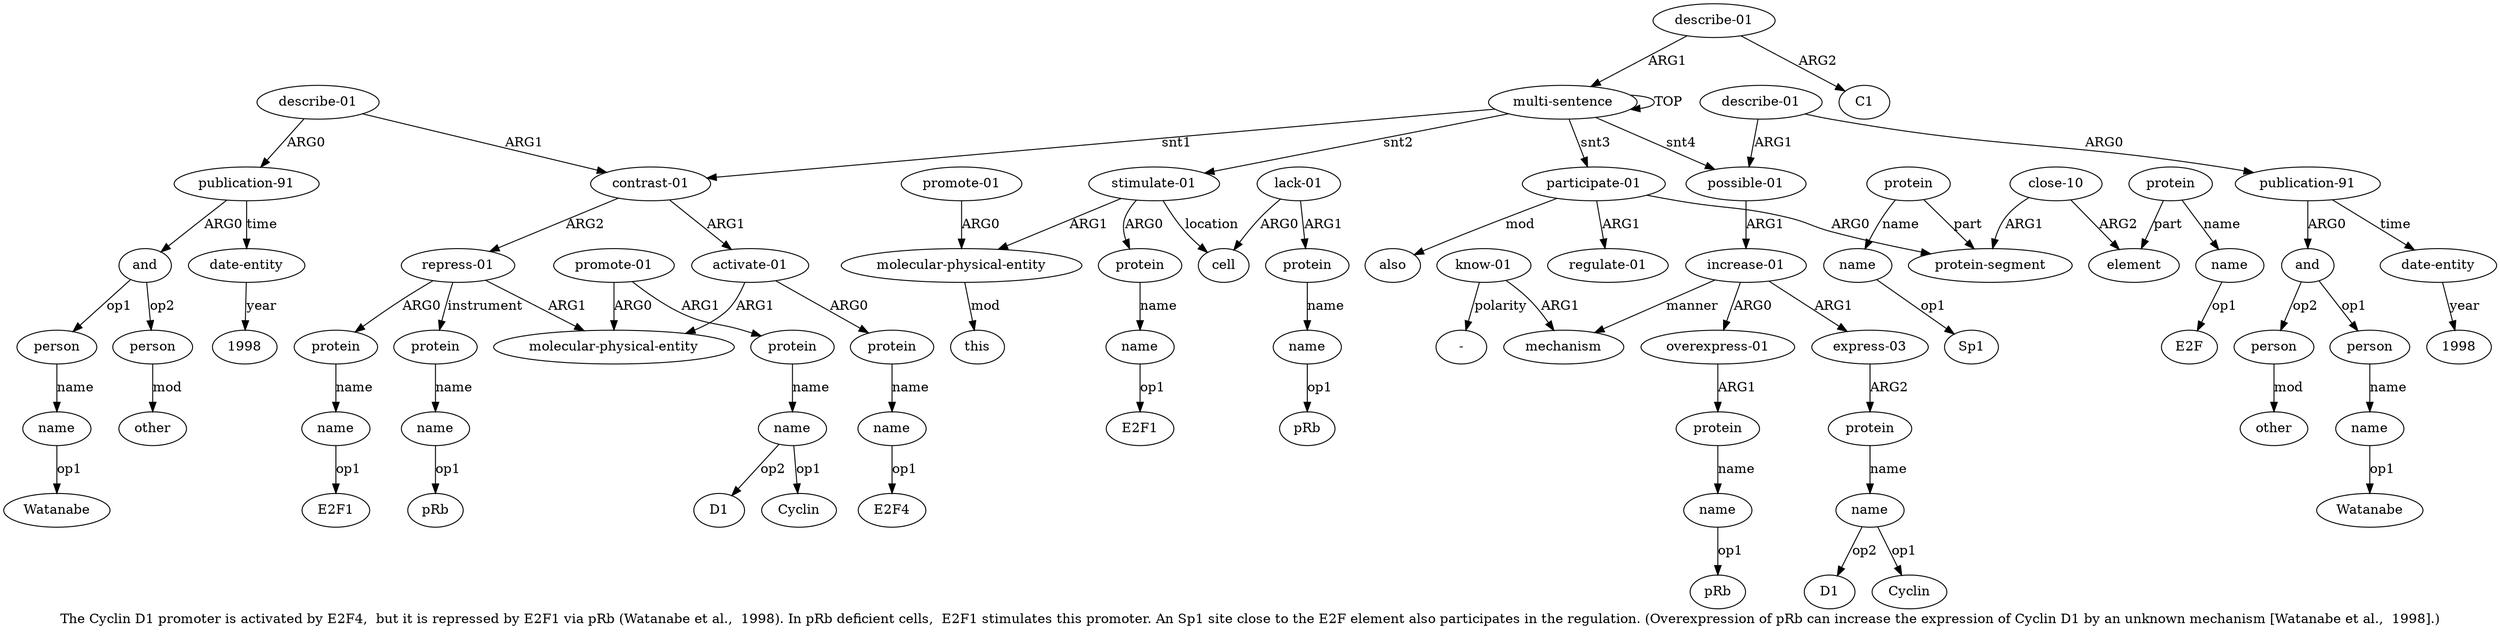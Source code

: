 digraph  {
	graph [label="The Cyclin D1 promoter is activated by E2F4,  but it is repressed by E2F1 via pRb (Watanabe et al.,  1998). In pRb deficient cells,  \
E2F1 stimulates this promoter. An Sp1 site close to the E2F element also participates in the regulation. (Overexpression of pRb \
can increase the expression of Cyclin D1 by an unknown mechanism [Watanabe et al.,  1998].)"];
	node [label="\N"];
	a20	 [color=black,
		gold_ind=20,
		gold_label=other,
		label=other,
		test_ind=20,
		test_label=other];
	a21	 [color=black,
		gold_ind=21,
		gold_label="date-entity",
		label="date-entity",
		test_ind=21,
		test_label="date-entity"];
	"a21 1998"	 [color=black,
		gold_ind=-1,
		gold_label=1998,
		label=1998,
		test_ind=-1,
		test_label=1998];
	a21 -> "a21 1998" [key=0,
	color=black,
	gold_label=year,
	label=year,
	test_label=year];
a22 [color=black,
	gold_ind=22,
	gold_label="stimulate-01",
	label="stimulate-01",
	test_ind=22,
	test_label="stimulate-01"];
a23 [color=black,
	gold_ind=23,
	gold_label=protein,
	label=protein,
	test_ind=23,
	test_label=protein];
a22 -> a23 [key=0,
color=black,
gold_label=ARG0,
label=ARG0,
test_label=ARG0];
a25 [color=black,
gold_ind=25,
gold_label="molecular-physical-entity",
label="molecular-physical-entity",
test_ind=25,
test_label="molecular-physical-entity"];
a22 -> a25 [key=0,
color=black,
gold_label=ARG1,
label=ARG1,
test_label=ARG1];
a28 [color=black,
gold_ind=28,
gold_label=cell,
label=cell,
test_ind=28,
test_label=cell];
a22 -> a28 [key=0,
color=black,
gold_label=location,
label=location,
test_label=location];
a24 [color=black,
gold_ind=24,
gold_label=name,
label=name,
test_ind=24,
test_label=name];
a23 -> a24 [key=0,
color=black,
gold_label=name,
label=name,
test_label=name];
"a24 E2F1" [color=black,
gold_ind=-1,
gold_label=E2F1,
label=E2F1,
test_ind=-1,
test_label=E2F1];
a24 -> "a24 E2F1" [key=0,
color=black,
gold_label=op1,
label=op1,
test_label=op1];
a27 [color=black,
gold_ind=27,
gold_label=this,
label=this,
test_ind=27,
test_label=this];
a25 -> a27 [key=0,
color=black,
gold_label=mod,
label=mod,
test_label=mod];
a26 [color=black,
gold_ind=26,
gold_label="promote-01",
label="promote-01",
test_ind=26,
test_label="promote-01"];
a26 -> a25 [key=0,
color=black,
gold_label=ARG0,
label=ARG0,
test_label=ARG0];
a29 [color=black,
gold_ind=29,
gold_label="lack-01",
label="lack-01",
test_ind=29,
test_label="lack-01"];
a29 -> a28 [key=0,
color=black,
gold_label=ARG0,
label=ARG0,
test_label=ARG0];
a30 [color=black,
gold_ind=30,
gold_label=protein,
label=protein,
test_ind=30,
test_label=protein];
a29 -> a30 [key=0,
color=black,
gold_label=ARG1,
label=ARG1,
test_label=ARG1];
a60 [color=black,
gold_ind=60,
gold_label="describe-01",
label="describe-01",
test_ind=60,
test_label="describe-01"];
a61 [color=black,
gold_ind=61,
gold_label=C1,
label=C1,
test_ind=61,
test_label=C1];
a60 -> a61 [key=0,
color=black,
gold_label=ARG2,
label=ARG2,
test_label=ARG2];
a0 [color=black,
gold_ind=0,
gold_label="multi-sentence",
label="multi-sentence",
test_ind=0,
test_label="multi-sentence"];
a60 -> a0 [key=0,
color=black,
gold_label=ARG1,
label=ARG1,
test_label=ARG1];
a31 [color=black,
gold_ind=31,
gold_label=name,
label=name,
test_ind=31,
test_label=name];
"a31 pRb" [color=black,
gold_ind=-1,
gold_label=pRb,
label=pRb,
test_ind=-1,
test_label=pRb];
a31 -> "a31 pRb" [key=0,
color=black,
gold_label=op1,
label=op1,
test_label=op1];
"a4 E2F4" [color=black,
gold_ind=-1,
gold_label=E2F4,
label=E2F4,
test_ind=-1,
test_label=E2F4];
a30 -> a31 [key=0,
color=black,
gold_label=name,
label=name,
test_label=name];
a37 [color=black,
gold_ind=37,
gold_label=element,
label=element,
test_ind=37,
test_label=element];
a36 [color=black,
gold_ind=36,
gold_label="close-10",
label="close-10",
test_ind=36,
test_label="close-10"];
a36 -> a37 [key=0,
color=black,
gold_label=ARG2,
label=ARG2,
test_label=ARG2];
a33 [color=black,
gold_ind=33,
gold_label="protein-segment",
label="protein-segment",
test_ind=33,
test_label="protein-segment"];
a36 -> a33 [key=0,
color=black,
gold_label=ARG1,
label=ARG1,
test_label=ARG1];
"a35 Sp1" [color=black,
gold_ind=-1,
gold_label=Sp1,
label=Sp1,
test_ind=-1,
test_label=Sp1];
a35 [color=black,
gold_ind=35,
gold_label=name,
label=name,
test_ind=35,
test_label=name];
a35 -> "a35 Sp1" [key=0,
color=black,
gold_label=op1,
label=op1,
test_label=op1];
"a8 D1" [color=black,
gold_ind=-1,
gold_label=D1,
label=D1,
test_ind=-1,
test_label=D1];
a34 [color=black,
gold_ind=34,
gold_label=protein,
label=protein,
test_ind=34,
test_label=protein];
a34 -> a33 [key=0,
color=black,
gold_label=part,
label=part,
test_label=part];
a34 -> a35 [key=0,
color=black,
gold_label=name,
label=name,
test_label=name];
"a11 E2F1" [color=black,
gold_ind=-1,
gold_label=E2F1,
label=E2F1,
test_ind=-1,
test_label=E2F1];
a51 [color=black,
gold_ind=51,
gold_label="know-01",
label="know-01",
test_ind=51,
test_label="know-01"];
a50 [color=black,
gold_ind=50,
gold_label=mechanism,
label=mechanism,
test_ind=50,
test_label=mechanism];
a51 -> a50 [key=0,
color=black,
gold_label=ARG1,
label=ARG1,
test_label=ARG1];
"a51 -" [color=black,
gold_ind=-1,
gold_label="-",
label="-",
test_ind=-1,
test_label="-"];
a51 -> "a51 -" [key=0,
color=black,
gold_label=polarity,
label=polarity,
test_label=polarity];
a53 [color=black,
gold_ind=53,
gold_label="publication-91",
label="publication-91",
test_ind=53,
test_label="publication-91"];
a54 [color=black,
gold_ind=54,
gold_label=and,
label=and,
test_ind=54,
test_label=and];
a53 -> a54 [key=0,
color=black,
gold_label=ARG0,
label=ARG0,
test_label=ARG0];
a59 [color=black,
gold_ind=59,
gold_label="date-entity",
label="date-entity",
test_ind=59,
test_label="date-entity"];
a53 -> a59 [key=0,
color=black,
gold_label=time,
label=time,
test_label=time];
a52 [color=black,
gold_ind=52,
gold_label="describe-01",
label="describe-01",
test_ind=52,
test_label="describe-01"];
a52 -> a53 [key=0,
color=black,
gold_label=ARG0,
label=ARG0,
test_label=ARG0];
a42 [color=black,
gold_ind=42,
gold_label="possible-01",
label="possible-01",
test_ind=42,
test_label="possible-01"];
a52 -> a42 [key=0,
color=black,
gold_label=ARG1,
label=ARG1,
test_label=ARG1];
a55 [color=black,
gold_ind=55,
gold_label=person,
label=person,
test_ind=55,
test_label=person];
a56 [color=black,
gold_ind=56,
gold_label=name,
label=name,
test_ind=56,
test_label=name];
a55 -> a56 [key=0,
color=black,
gold_label=name,
label=name,
test_label=name];
a54 -> a55 [key=0,
color=black,
gold_label=op1,
label=op1,
test_label=op1];
a57 [color=black,
gold_ind=57,
gold_label=person,
label=person,
test_ind=57,
test_label=person];
a54 -> a57 [key=0,
color=black,
gold_label=op2,
label=op2,
test_label=op2];
a58 [color=black,
gold_ind=58,
gold_label=other,
label=other,
test_ind=58,
test_label=other];
a57 -> a58 [key=0,
color=black,
gold_label=mod,
label=mod,
test_label=mod];
"a56 Watanabe" [color=black,
gold_ind=-1,
gold_label=Watanabe,
label=Watanabe,
test_ind=-1,
test_label=Watanabe];
a56 -> "a56 Watanabe" [key=0,
color=black,
gold_label=op1,
label=op1,
test_label=op1];
"a59 1998" [color=black,
gold_ind=-1,
gold_label=1998,
label=1998,
test_ind=-1,
test_label=1998];
a59 -> "a59 1998" [key=0,
color=black,
gold_label=year,
label=year,
test_label=year];
"a49 D1" [color=black,
gold_ind=-1,
gold_label=D1,
label=D1,
test_ind=-1,
test_label=D1];
"a13 pRb" [color=black,
gold_ind=-1,
gold_label=pRb,
label=pRb,
test_ind=-1,
test_label=pRb];
a32 [color=black,
gold_ind=32,
gold_label="participate-01",
label="participate-01",
test_ind=32,
test_label="participate-01"];
a32 -> a33 [key=0,
color=black,
gold_label=ARG0,
label=ARG0,
test_label=ARG0];
a40 [color=black,
gold_ind=40,
gold_label="regulate-01",
label="regulate-01",
test_ind=40,
test_label="regulate-01"];
a32 -> a40 [key=0,
color=black,
gold_label=ARG1,
label=ARG1,
test_label=ARG1];
a41 [color=black,
gold_ind=41,
gold_label=also,
label=also,
test_ind=41,
test_label=also];
a32 -> a41 [key=0,
color=black,
gold_label=mod,
label=mod,
test_label=mod];
a15 [color=black,
gold_ind=15,
gold_label="publication-91",
label="publication-91",
test_ind=15,
test_label="publication-91"];
a15 -> a21 [key=0,
color=black,
gold_label=time,
label=time,
test_label=time];
a16 [color=black,
gold_ind=16,
gold_label=and,
label=and,
test_ind=16,
test_label=and];
a15 -> a16 [key=0,
color=black,
gold_label=ARG0,
label=ARG0,
test_label=ARG0];
a14 [color=black,
gold_ind=14,
gold_label="describe-01",
label="describe-01",
test_ind=14,
test_label="describe-01"];
a14 -> a15 [key=0,
color=black,
gold_label=ARG0,
label=ARG0,
test_label=ARG0];
a1 [color=black,
gold_ind=1,
gold_label="contrast-01",
label="contrast-01",
test_ind=1,
test_label="contrast-01"];
a14 -> a1 [key=0,
color=black,
gold_label=ARG1,
label=ARG1,
test_label=ARG1];
a17 [color=black,
gold_ind=17,
gold_label=person,
label=person,
test_ind=17,
test_label=person];
a18 [color=black,
gold_ind=18,
gold_label=name,
label=name,
test_ind=18,
test_label=name];
a17 -> a18 [key=0,
color=black,
gold_label=name,
label=name,
test_label=name];
a16 -> a17 [key=0,
color=black,
gold_label=op1,
label=op1,
test_label=op1];
a19 [color=black,
gold_ind=19,
gold_label=person,
label=person,
test_ind=19,
test_label=person];
a16 -> a19 [key=0,
color=black,
gold_label=op2,
label=op2,
test_label=op2];
a11 [color=black,
gold_ind=11,
gold_label=name,
label=name,
test_ind=11,
test_label=name];
a11 -> "a11 E2F1" [key=0,
color=black,
gold_label=op1,
label=op1,
test_label=op1];
a10 [color=black,
gold_ind=10,
gold_label=protein,
label=protein,
test_ind=10,
test_label=protein];
a10 -> a11 [key=0,
color=black,
gold_label=name,
label=name,
test_label=name];
a13 [color=black,
gold_ind=13,
gold_label=name,
label=name,
test_ind=13,
test_label=name];
a13 -> "a13 pRb" [key=0,
color=black,
gold_label=op1,
label=op1,
test_label=op1];
a12 [color=black,
gold_ind=12,
gold_label=protein,
label=protein,
test_ind=12,
test_label=protein];
a12 -> a13 [key=0,
color=black,
gold_label=name,
label=name,
test_label=name];
"a8 Cyclin" [color=black,
gold_ind=-1,
gold_label=Cyclin,
label=Cyclin,
test_ind=-1,
test_label=Cyclin];
a39 [color=black,
gold_ind=39,
gold_label=name,
label=name,
test_ind=39,
test_label=name];
"a39 E2F" [color=black,
gold_ind=-1,
gold_label=E2F,
label=E2F,
test_ind=-1,
test_label=E2F];
a39 -> "a39 E2F" [key=0,
color=black,
gold_label=op1,
label=op1,
test_label=op1];
a38 [color=black,
gold_ind=38,
gold_label=protein,
label=protein,
test_ind=38,
test_label=protein];
a38 -> a37 [key=0,
color=black,
gold_label=part,
label=part,
test_label=part];
a38 -> a39 [key=0,
color=black,
gold_label=name,
label=name,
test_label=name];
a19 -> a20 [key=0,
color=black,
gold_label=mod,
label=mod,
test_label=mod];
"a18 Watanabe" [color=black,
gold_ind=-1,
gold_label=Watanabe,
label=Watanabe,
test_ind=-1,
test_label=Watanabe];
a18 -> "a18 Watanabe" [key=0,
color=black,
gold_label=op1,
label=op1,
test_label=op1];
a2 [color=black,
gold_ind=2,
gold_label="activate-01",
label="activate-01",
test_ind=2,
test_label="activate-01"];
a1 -> a2 [key=0,
color=black,
gold_label=ARG1,
label=ARG1,
test_label=ARG1];
a9 [color=black,
gold_ind=9,
gold_label="repress-01",
label="repress-01",
test_ind=9,
test_label="repress-01"];
a1 -> a9 [key=0,
color=black,
gold_label=ARG2,
label=ARG2,
test_label=ARG2];
a0 -> a22 [key=0,
color=black,
gold_label=snt2,
label=snt2,
test_label=snt2];
a0 -> a32 [key=0,
color=black,
gold_label=snt3,
label=snt3,
test_label=snt3];
a0 -> a1 [key=0,
color=black,
gold_label=snt1,
label=snt1,
test_label=snt1];
a0 -> a0 [key=0,
color=black,
gold_label=TOP,
label=TOP,
test_label=TOP];
a0 -> a42 [key=0,
color=black,
gold_label=snt4,
label=snt4,
test_label=snt4];
a3 [color=black,
gold_ind=3,
gold_label=protein,
label=protein,
test_ind=3,
test_label=protein];
a4 [color=black,
gold_ind=4,
gold_label=name,
label=name,
test_ind=4,
test_label=name];
a3 -> a4 [key=0,
color=black,
gold_label=name,
label=name,
test_label=name];
a2 -> a3 [key=0,
color=black,
gold_label=ARG0,
label=ARG0,
test_label=ARG0];
a5 [color=black,
gold_ind=5,
gold_label="molecular-physical-entity",
label="molecular-physical-entity",
test_ind=5,
test_label="molecular-physical-entity"];
a2 -> a5 [key=0,
color=black,
gold_label=ARG1,
label=ARG1,
test_label=ARG1];
a4 -> "a4 E2F4" [key=0,
color=black,
gold_label=op1,
label=op1,
test_label=op1];
a7 [color=black,
gold_ind=7,
gold_label=protein,
label=protein,
test_ind=7,
test_label=protein];
a8 [color=black,
gold_ind=8,
gold_label=name,
label=name,
test_ind=8,
test_label=name];
a7 -> a8 [key=0,
color=black,
gold_label=name,
label=name,
test_label=name];
a6 [color=black,
gold_ind=6,
gold_label="promote-01",
label="promote-01",
test_ind=6,
test_label="promote-01"];
a6 -> a5 [key=0,
color=black,
gold_label=ARG0,
label=ARG0,
test_label=ARG0];
a6 -> a7 [key=0,
color=black,
gold_label=ARG1,
label=ARG1,
test_label=ARG1];
a9 -> a10 [key=0,
color=black,
gold_label=ARG0,
label=ARG0,
test_label=ARG0];
a9 -> a12 [key=0,
color=black,
gold_label=instrument,
label=instrument,
test_label=instrument];
a9 -> a5 [key=0,
color=black,
gold_label=ARG1,
label=ARG1,
test_label=ARG1];
a8 -> "a8 D1" [key=0,
color=black,
gold_label=op2,
label=op2,
test_label=op2];
a8 -> "a8 Cyclin" [key=0,
color=black,
gold_label=op1,
label=op1,
test_label=op1];
"a46 pRb" [color=black,
gold_ind=-1,
gold_label=pRb,
label=pRb,
test_ind=-1,
test_label=pRb];
a46 [color=black,
gold_ind=46,
gold_label=name,
label=name,
test_ind=46,
test_label=name];
a46 -> "a46 pRb" [key=0,
color=black,
gold_label=op1,
label=op1,
test_label=op1];
a47 [color=black,
gold_ind=47,
gold_label="express-03",
label="express-03",
test_ind=47,
test_label="express-03"];
a48 [color=black,
gold_ind=48,
gold_label=protein,
label=protein,
test_ind=48,
test_label=protein];
a47 -> a48 [key=0,
color=black,
gold_label=ARG2,
label=ARG2,
test_label=ARG2];
a44 [color=black,
gold_ind=44,
gold_label="overexpress-01",
label="overexpress-01",
test_ind=44,
test_label="overexpress-01"];
a45 [color=black,
gold_ind=45,
gold_label=protein,
label=protein,
test_ind=45,
test_label=protein];
a44 -> a45 [key=0,
color=black,
gold_label=ARG1,
label=ARG1,
test_label=ARG1];
a45 -> a46 [key=0,
color=black,
gold_label=name,
label=name,
test_label=name];
a43 [color=black,
gold_ind=43,
gold_label="increase-01",
label="increase-01",
test_ind=43,
test_label="increase-01"];
a42 -> a43 [key=0,
color=black,
gold_label=ARG1,
label=ARG1,
test_label=ARG1];
a43 -> a50 [key=0,
color=black,
gold_label=manner,
label=manner,
test_label=manner];
a43 -> a47 [key=0,
color=black,
gold_label=ARG1,
label=ARG1,
test_label=ARG1];
a43 -> a44 [key=0,
color=black,
gold_label=ARG0,
label=ARG0,
test_label=ARG0];
"a49 Cyclin" [color=black,
gold_ind=-1,
gold_label=Cyclin,
label=Cyclin,
test_ind=-1,
test_label=Cyclin];
a49 [color=black,
gold_ind=49,
gold_label=name,
label=name,
test_ind=49,
test_label=name];
a48 -> a49 [key=0,
color=black,
gold_label=name,
label=name,
test_label=name];
a49 -> "a49 D1" [key=0,
color=black,
gold_label=op2,
label=op2,
test_label=op2];
a49 -> "a49 Cyclin" [key=0,
color=black,
gold_label=op1,
label=op1,
test_label=op1];
}

